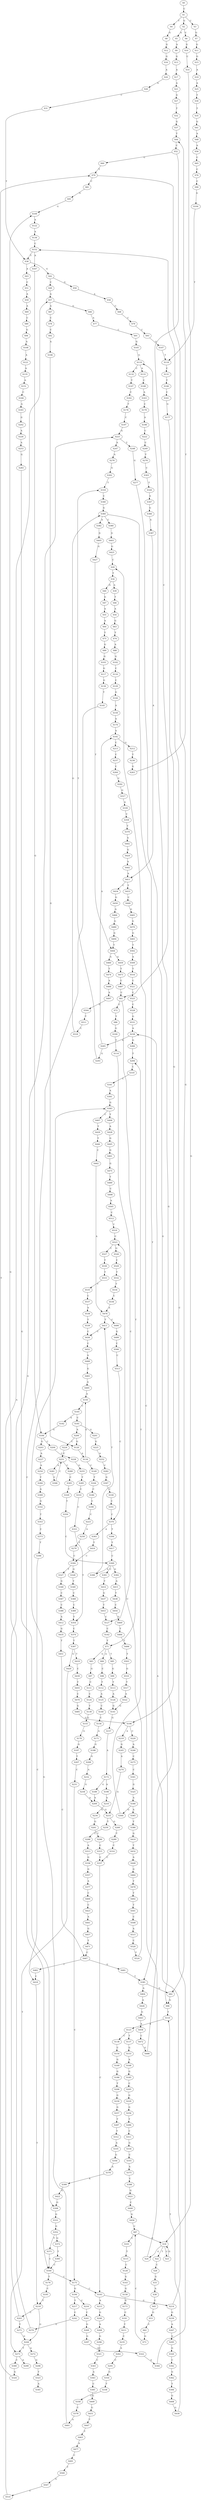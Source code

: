 strict digraph  {
	S0 -> S1 [ label = C ];
	S1 -> S2 [ label = G ];
	S1 -> S3 [ label = C ];
	S1 -> S4 [ label = T ];
	S2 -> S5 [ label = A ];
	S2 -> S6 [ label = C ];
	S3 -> S7 [ label = G ];
	S4 -> S8 [ label = G ];
	S5 -> S9 [ label = A ];
	S6 -> S10 [ label = G ];
	S7 -> S11 [ label = G ];
	S8 -> S12 [ label = G ];
	S9 -> S13 [ label = G ];
	S10 -> S14 [ label = C ];
	S11 -> S15 [ label = G ];
	S12 -> S16 [ label = G ];
	S13 -> S17 [ label = A ];
	S14 -> S18 [ label = G ];
	S15 -> S19 [ label = A ];
	S16 -> S20 [ label = A ];
	S17 -> S21 [ label = A ];
	S18 -> S22 [ label = T ];
	S18 -> S23 [ label = C ];
	S18 -> S24 [ label = G ];
	S19 -> S25 [ label = A ];
	S20 -> S26 [ label = A ];
	S21 -> S27 [ label = G ];
	S22 -> S28 [ label = C ];
	S23 -> S18 [ label = G ];
	S24 -> S29 [ label = C ];
	S25 -> S30 [ label = T ];
	S26 -> S31 [ label = C ];
	S27 -> S32 [ label = T ];
	S28 -> S33 [ label = G ];
	S29 -> S34 [ label = T ];
	S30 -> S35 [ label = T ];
	S31 -> S36 [ label = T ];
	S32 -> S37 [ label = G ];
	S33 -> S38 [ label = A ];
	S34 -> S39 [ label = A ];
	S34 -> S40 [ label = G ];
	S35 -> S41 [ label = G ];
	S36 -> S42 [ label = G ];
	S36 -> S43 [ label = A ];
	S37 -> S44 [ label = T ];
	S38 -> S45 [ label = C ];
	S39 -> S46 [ label = T ];
	S40 -> S47 [ label = G ];
	S41 -> S48 [ label = A ];
	S42 -> S49 [ label = C ];
	S42 -> S50 [ label = G ];
	S43 -> S51 [ label = C ];
	S44 -> S52 [ label = C ];
	S45 -> S53 [ label = G ];
	S46 -> S54 [ label = A ];
	S47 -> S55 [ label = A ];
	S48 -> S56 [ label = A ];
	S49 -> S57 [ label = A ];
	S50 -> S58 [ label = A ];
	S51 -> S59 [ label = A ];
	S52 -> S60 [ label = G ];
	S52 -> S61 [ label = C ];
	S53 -> S62 [ label = C ];
	S54 -> S63 [ label = G ];
	S55 -> S64 [ label = A ];
	S56 -> S65 [ label = C ];
	S57 -> S66 [ label = G ];
	S57 -> S67 [ label = A ];
	S58 -> S68 [ label = C ];
	S59 -> S69 [ label = A ];
	S60 -> S70 [ label = T ];
	S61 -> S71 [ label = T ];
	S61 -> S72 [ label = C ];
	S62 -> S73 [ label = G ];
	S63 -> S74 [ label = T ];
	S64 -> S75 [ label = T ];
	S65 -> S76 [ label = C ];
	S66 -> S77 [ label = A ];
	S67 -> S78 [ label = C ];
	S68 -> S79 [ label = C ];
	S69 -> S80 [ label = C ];
	S70 -> S81 [ label = C ];
	S70 -> S82 [ label = G ];
	S71 -> S83 [ label = G ];
	S71 -> S84 [ label = A ];
	S71 -> S85 [ label = T ];
	S72 -> S86 [ label = T ];
	S73 -> S87 [ label = C ];
	S74 -> S88 [ label = A ];
	S75 -> S89 [ label = G ];
	S76 -> S90 [ label = C ];
	S77 -> S91 [ label = C ];
	S78 -> S92 [ label = C ];
	S79 -> S93 [ label = C ];
	S80 -> S94 [ label = G ];
	S81 -> S95 [ label = G ];
	S82 -> S96 [ label = G ];
	S83 -> S97 [ label = G ];
	S84 -> S98 [ label = C ];
	S85 -> S99 [ label = G ];
	S86 -> S100 [ label = G ];
	S87 -> S101 [ label = C ];
	S87 -> S18 [ label = G ];
	S88 -> S102 [ label = G ];
	S89 -> S103 [ label = G ];
	S90 -> S104 [ label = G ];
	S91 -> S105 [ label = G ];
	S92 -> S106 [ label = A ];
	S93 -> S107 [ label = G ];
	S94 -> S108 [ label = A ];
	S95 -> S109 [ label = G ];
	S96 -> S110 [ label = T ];
	S97 -> S111 [ label = C ];
	S98 -> S112 [ label = T ];
	S99 -> S113 [ label = T ];
	S100 -> S114 [ label = T ];
	S101 -> S115 [ label = T ];
	S102 -> S116 [ label = C ];
	S103 -> S117 [ label = G ];
	S104 -> S118 [ label = T ];
	S105 -> S119 [ label = G ];
	S106 -> S120 [ label = G ];
	S107 -> S118 [ label = T ];
	S108 -> S121 [ label = A ];
	S109 -> S122 [ label = A ];
	S110 -> S123 [ label = A ];
	S111 -> S124 [ label = C ];
	S112 -> S125 [ label = A ];
	S113 -> S126 [ label = A ];
	S114 -> S127 [ label = C ];
	S115 -> S128 [ label = C ];
	S116 -> S129 [ label = C ];
	S117 -> S130 [ label = G ];
	S118 -> S131 [ label = C ];
	S119 -> S132 [ label = C ];
	S119 -> S133 [ label = A ];
	S120 -> S134 [ label = A ];
	S121 -> S135 [ label = A ];
	S122 -> S136 [ label = A ];
	S123 -> S137 [ label = T ];
	S123 -> S138 [ label = C ];
	S124 -> S139 [ label = T ];
	S125 -> S140 [ label = C ];
	S126 -> S141 [ label = G ];
	S127 -> S142 [ label = C ];
	S128 -> S143 [ label = G ];
	S129 -> S144 [ label = G ];
	S130 -> S145 [ label = T ];
	S131 -> S146 [ label = T ];
	S132 -> S147 [ label = T ];
	S133 -> S148 [ label = C ];
	S134 -> S149 [ label = C ];
	S134 -> S150 [ label = A ];
	S135 -> S151 [ label = A ];
	S136 -> S152 [ label = C ];
	S137 -> S153 [ label = G ];
	S138 -> S154 [ label = C ];
	S139 -> S155 [ label = G ];
	S140 -> S156 [ label = C ];
	S141 -> S157 [ label = G ];
	S142 -> S71 [ label = T ];
	S143 -> S158 [ label = G ];
	S144 -> S159 [ label = A ];
	S145 -> S160 [ label = C ];
	S146 -> S161 [ label = C ];
	S147 -> S162 [ label = C ];
	S148 -> S163 [ label = A ];
	S149 -> S164 [ label = T ];
	S150 -> S165 [ label = C ];
	S151 -> S166 [ label = C ];
	S152 -> S167 [ label = A ];
	S152 -> S36 [ label = T ];
	S153 -> S168 [ label = A ];
	S154 -> S169 [ label = G ];
	S155 -> S170 [ label = G ];
	S156 -> S171 [ label = A ];
	S157 -> S172 [ label = A ];
	S158 -> S173 [ label = G ];
	S159 -> S174 [ label = A ];
	S160 -> S175 [ label = C ];
	S160 -> S176 [ label = T ];
	S161 -> S177 [ label = G ];
	S162 -> S178 [ label = T ];
	S163 -> S179 [ label = C ];
	S164 -> S180 [ label = C ];
	S165 -> S181 [ label = C ];
	S165 -> S182 [ label = A ];
	S166 -> S183 [ label = A ];
	S167 -> S184 [ label = G ];
	S168 -> S185 [ label = G ];
	S169 -> S186 [ label = G ];
	S170 -> S187 [ label = G ];
	S171 -> S188 [ label = G ];
	S172 -> S189 [ label = G ];
	S172 -> S190 [ label = A ];
	S173 -> S191 [ label = C ];
	S174 -> S192 [ label = A ];
	S175 -> S193 [ label = C ];
	S175 -> S194 [ label = G ];
	S176 -> S195 [ label = C ];
	S177 -> S196 [ label = G ];
	S178 -> S197 [ label = C ];
	S179 -> S198 [ label = A ];
	S180 -> S199 [ label = C ];
	S181 -> S200 [ label = A ];
	S181 -> S201 [ label = G ];
	S182 -> S184 [ label = G ];
	S183 -> S202 [ label = G ];
	S184 -> S203 [ label = G ];
	S184 -> S204 [ label = C ];
	S185 -> S205 [ label = C ];
	S186 -> S206 [ label = T ];
	S187 -> S207 [ label = T ];
	S188 -> S208 [ label = G ];
	S189 -> S209 [ label = A ];
	S190 -> S210 [ label = A ];
	S191 -> S211 [ label = T ];
	S192 -> S212 [ label = G ];
	S192 -> S213 [ label = C ];
	S193 -> S214 [ label = G ];
	S193 -> S215 [ label = A ];
	S194 -> S216 [ label = C ];
	S194 -> S217 [ label = T ];
	S195 -> S218 [ label = T ];
	S196 -> S219 [ label = A ];
	S196 -> S220 [ label = C ];
	S197 -> S221 [ label = G ];
	S198 -> S222 [ label = C ];
	S199 -> S223 [ label = C ];
	S200 -> S120 [ label = G ];
	S200 -> S224 [ label = C ];
	S201 -> S225 [ label = G ];
	S202 -> S226 [ label = A ];
	S203 -> S227 [ label = A ];
	S204 -> S228 [ label = C ];
	S205 -> S229 [ label = G ];
	S206 -> S230 [ label = G ];
	S207 -> S231 [ label = C ];
	S208 -> S232 [ label = A ];
	S209 -> S233 [ label = G ];
	S210 -> S234 [ label = G ];
	S211 -> S235 [ label = C ];
	S212 -> S236 [ label = T ];
	S213 -> S237 [ label = C ];
	S214 -> S238 [ label = A ];
	S214 -> S239 [ label = G ];
	S215 -> S240 [ label = G ];
	S216 -> S241 [ label = C ];
	S217 -> S242 [ label = C ];
	S218 -> S243 [ label = C ];
	S218 -> S244 [ label = G ];
	S219 -> S245 [ label = G ];
	S220 -> S246 [ label = A ];
	S221 -> S247 [ label = A ];
	S221 -> S248 [ label = T ];
	S222 -> S249 [ label = C ];
	S223 -> S250 [ label = A ];
	S224 -> S251 [ label = C ];
	S225 -> S252 [ label = A ];
	S226 -> S253 [ label = A ];
	S227 -> S254 [ label = A ];
	S228 -> S255 [ label = G ];
	S229 -> S256 [ label = G ];
	S230 -> S257 [ label = G ];
	S231 -> S175 [ label = C ];
	S232 -> S258 [ label = G ];
	S233 -> S259 [ label = T ];
	S233 -> S260 [ label = G ];
	S234 -> S261 [ label = G ];
	S235 -> S262 [ label = A ];
	S236 -> S263 [ label = G ];
	S237 -> S264 [ label = C ];
	S238 -> S265 [ label = A ];
	S238 -> S266 [ label = G ];
	S239 -> S267 [ label = A ];
	S240 -> S268 [ label = A ];
	S241 -> S269 [ label = G ];
	S242 -> S270 [ label = G ];
	S243 -> S271 [ label = T ];
	S243 -> S221 [ label = G ];
	S244 -> S272 [ label = A ];
	S244 -> S273 [ label = T ];
	S245 -> S274 [ label = A ];
	S246 -> S275 [ label = C ];
	S247 -> S276 [ label = A ];
	S248 -> S277 [ label = G ];
	S249 -> S278 [ label = T ];
	S250 -> S279 [ label = T ];
	S251 -> S280 [ label = C ];
	S251 -> S281 [ label = A ];
	S252 -> S282 [ label = C ];
	S253 -> S283 [ label = G ];
	S254 -> S284 [ label = T ];
	S255 -> S285 [ label = T ];
	S256 -> S286 [ label = T ];
	S257 -> S287 [ label = T ];
	S258 -> S209 [ label = A ];
	S259 -> S288 [ label = C ];
	S260 -> S289 [ label = T ];
	S261 -> S290 [ label = T ];
	S262 -> S291 [ label = C ];
	S263 -> S44 [ label = T ];
	S264 -> S292 [ label = C ];
	S265 -> S192 [ label = A ];
	S265 -> S293 [ label = G ];
	S266 -> S294 [ label = T ];
	S267 -> S295 [ label = G ];
	S268 -> S296 [ label = G ];
	S269 -> S297 [ label = G ];
	S270 -> S109 [ label = G ];
	S271 -> S244 [ label = G ];
	S272 -> S298 [ label = G ];
	S273 -> S299 [ label = A ];
	S273 -> S300 [ label = C ];
	S274 -> S233 [ label = G ];
	S275 -> S301 [ label = C ];
	S276 -> S302 [ label = G ];
	S277 -> S96 [ label = G ];
	S278 -> S303 [ label = C ];
	S279 -> S304 [ label = C ];
	S280 -> S305 [ label = C ];
	S281 -> S306 [ label = C ];
	S282 -> S307 [ label = G ];
	S283 -> S308 [ label = G ];
	S284 -> S309 [ label = A ];
	S285 -> S310 [ label = C ];
	S286 -> S311 [ label = C ];
	S287 -> S312 [ label = T ];
	S288 -> S313 [ label = A ];
	S289 -> S314 [ label = C ];
	S290 -> S315 [ label = C ];
	S291 -> S316 [ label = G ];
	S292 -> S317 [ label = G ];
	S293 -> S318 [ label = T ];
	S294 -> S319 [ label = C ];
	S295 -> S320 [ label = G ];
	S296 -> S321 [ label = C ];
	S297 -> S322 [ label = A ];
	S298 -> S323 [ label = T ];
	S300 -> S324 [ label = G ];
	S301 -> S325 [ label = G ];
	S302 -> S318 [ label = T ];
	S303 -> S326 [ label = T ];
	S304 -> S327 [ label = T ];
	S304 -> S328 [ label = G ];
	S305 -> S329 [ label = T ];
	S306 -> S251 [ label = C ];
	S307 -> S330 [ label = C ];
	S308 -> S331 [ label = G ];
	S309 -> S332 [ label = G ];
	S310 -> S333 [ label = C ];
	S311 -> S334 [ label = G ];
	S312 -> S335 [ label = A ];
	S313 -> S336 [ label = G ];
	S314 -> S337 [ label = C ];
	S315 -> S337 [ label = C ];
	S316 -> S338 [ label = T ];
	S317 -> S339 [ label = A ];
	S318 -> S340 [ label = C ];
	S319 -> S341 [ label = C ];
	S320 -> S342 [ label = C ];
	S321 -> S343 [ label = C ];
	S322 -> S344 [ label = A ];
	S323 -> S345 [ label = A ];
	S324 -> S70 [ label = T ];
	S325 -> S346 [ label = A ];
	S326 -> S347 [ label = A ];
	S327 -> S348 [ label = G ];
	S328 -> S349 [ label = T ];
	S329 -> S350 [ label = T ];
	S330 -> S351 [ label = C ];
	S331 -> S352 [ label = G ];
	S332 -> S353 [ label = T ];
	S333 -> S354 [ label = T ];
	S334 -> S355 [ label = C ];
	S335 -> S356 [ label = G ];
	S336 -> S357 [ label = G ];
	S337 -> S193 [ label = C ];
	S338 -> S358 [ label = C ];
	S339 -> S359 [ label = C ];
	S340 -> S360 [ label = G ];
	S341 -> S361 [ label = A ];
	S342 -> S362 [ label = G ];
	S343 -> S363 [ label = A ];
	S344 -> S152 [ label = C ];
	S346 -> S364 [ label = G ];
	S346 -> S365 [ label = A ];
	S347 -> S366 [ label = G ];
	S348 -> S367 [ label = C ];
	S349 -> S368 [ label = C ];
	S350 -> S369 [ label = C ];
	S351 -> S370 [ label = C ];
	S352 -> S371 [ label = T ];
	S352 -> S372 [ label = G ];
	S353 -> S373 [ label = C ];
	S354 -> S374 [ label = C ];
	S355 -> S375 [ label = A ];
	S356 -> S376 [ label = A ];
	S357 -> S377 [ label = A ];
	S358 -> S378 [ label = C ];
	S359 -> S379 [ label = T ];
	S360 -> S380 [ label = C ];
	S360 -> S381 [ label = T ];
	S360 -> S382 [ label = A ];
	S361 -> S383 [ label = G ];
	S362 -> S384 [ label = T ];
	S363 -> S385 [ label = C ];
	S364 -> S294 [ label = T ];
	S365 -> S386 [ label = T ];
	S366 -> S387 [ label = A ];
	S367 -> S388 [ label = C ];
	S368 -> S389 [ label = C ];
	S369 -> S390 [ label = A ];
	S369 -> S391 [ label = C ];
	S369 -> S392 [ label = G ];
	S370 -> S393 [ label = A ];
	S370 -> S394 [ label = T ];
	S371 -> S160 [ label = C ];
	S372 -> S395 [ label = T ];
	S373 -> S396 [ label = T ];
	S374 -> S397 [ label = T ];
	S375 -> S398 [ label = C ];
	S376 -> S399 [ label = A ];
	S377 -> S400 [ label = C ];
	S378 -> S401 [ label = A ];
	S379 -> S402 [ label = A ];
	S380 -> S403 [ label = G ];
	S381 -> S404 [ label = A ];
	S381 -> S82 [ label = G ];
	S382 -> S405 [ label = G ];
	S383 -> S406 [ label = T ];
	S383 -> S407 [ label = C ];
	S384 -> S408 [ label = G ];
	S385 -> S409 [ label = G ];
	S386 -> S410 [ label = G ];
	S387 -> S411 [ label = A ];
	S388 -> S412 [ label = A ];
	S389 -> S354 [ label = T ];
	S390 -> S413 [ label = T ];
	S391 -> S414 [ label = T ];
	S392 -> S415 [ label = A ];
	S393 -> S416 [ label = T ];
	S394 -> S417 [ label = T ];
	S395 -> S160 [ label = C ];
	S396 -> S418 [ label = C ];
	S397 -> S419 [ label = T ];
	S397 -> S420 [ label = G ];
	S398 -> S421 [ label = G ];
	S399 -> S422 [ label = G ];
	S400 -> S423 [ label = C ];
	S401 -> S383 [ label = G ];
	S402 -> S424 [ label = G ];
	S403 -> S425 [ label = G ];
	S404 -> S426 [ label = A ];
	S405 -> S427 [ label = G ];
	S406 -> S428 [ label = A ];
	S407 -> S429 [ label = T ];
	S408 -> S430 [ label = G ];
	S409 -> S431 [ label = G ];
	S410 -> S432 [ label = T ];
	S411 -> S433 [ label = T ];
	S411 -> S434 [ label = C ];
	S412 -> S435 [ label = G ];
	S413 -> S436 [ label = C ];
	S414 -> S437 [ label = G ];
	S415 -> S438 [ label = T ];
	S416 -> S304 [ label = C ];
	S417 -> S369 [ label = C ];
	S418 -> S218 [ label = T ];
	S419 -> S439 [ label = C ];
	S420 -> S273 [ label = T ];
	S421 -> S440 [ label = C ];
	S422 -> S308 [ label = G ];
	S423 -> S441 [ label = A ];
	S424 -> S442 [ label = A ];
	S425 -> S29 [ label = C ];
	S426 -> S443 [ label = G ];
	S427 -> S444 [ label = T ];
	S428 -> S445 [ label = G ];
	S429 -> S446 [ label = T ];
	S430 -> S110 [ label = T ];
	S431 -> S447 [ label = T ];
	S432 -> S448 [ label = A ];
	S433 -> S449 [ label = C ];
	S434 -> S450 [ label = G ];
	S435 -> S451 [ label = T ];
	S436 -> S452 [ label = C ];
	S437 -> S453 [ label = T ];
	S438 -> S454 [ label = C ];
	S439 -> S455 [ label = T ];
	S440 -> S456 [ label = G ];
	S441 -> S457 [ label = G ];
	S442 -> S411 [ label = A ];
	S443 -> S458 [ label = A ];
	S444 -> S459 [ label = G ];
	S444 -> S460 [ label = A ];
	S445 -> S461 [ label = G ];
	S446 -> S462 [ label = C ];
	S447 -> S463 [ label = T ];
	S448 -> S464 [ label = G ];
	S449 -> S465 [ label = G ];
	S450 -> S466 [ label = A ];
	S451 -> S467 [ label = C ];
	S452 -> S468 [ label = A ];
	S453 -> S127 [ label = C ];
	S454 -> S469 [ label = G ];
	S455 -> S470 [ label = C ];
	S456 -> S87 [ label = C ];
	S457 -> S471 [ label = T ];
	S458 -> S472 [ label = C ];
	S459 -> S473 [ label = T ];
	S460 -> S474 [ label = T ];
	S461 -> S475 [ label = G ];
	S462 -> S476 [ label = A ];
	S463 -> S477 [ label = A ];
	S464 -> S478 [ label = T ];
	S465 -> S479 [ label = G ];
	S466 -> S480 [ label = G ];
	S467 -> S481 [ label = G ];
	S467 -> S482 [ label = T ];
	S468 -> S483 [ label = G ];
	S469 -> S484 [ label = T ];
	S470 -> S485 [ label = G ];
	S471 -> S467 [ label = C ];
	S472 -> S486 [ label = G ];
	S473 -> S487 [ label = C ];
	S474 -> S488 [ label = A ];
	S475 -> S489 [ label = T ];
	S476 -> S413 [ label = T ];
	S476 -> S490 [ label = C ];
	S477 -> S491 [ label = C ];
	S478 -> S492 [ label = T ];
	S479 -> S493 [ label = G ];
	S480 -> S494 [ label = G ];
	S481 -> S381 [ label = T ];
	S482 -> S418 [ label = C ];
	S483 -> S495 [ label = A ];
	S484 -> S496 [ label = T ];
	S485 -> S196 [ label = G ];
	S486 -> S119 [ label = G ];
	S487 -> S61 [ label = C ];
	S488 -> S497 [ label = A ];
	S489 -> S498 [ label = C ];
	S490 -> S499 [ label = G ];
	S491 -> S500 [ label = T ];
	S492 -> S501 [ label = T ];
	S493 -> S502 [ label = T ];
	S494 -> S444 [ label = T ];
	S495 -> S150 [ label = A ];
	S496 -> S503 [ label = T ];
	S497 -> S504 [ label = G ];
	S498 -> S505 [ label = A ];
	S499 -> S506 [ label = C ];
	S500 -> S507 [ label = G ];
	S501 -> S508 [ label = C ];
	S502 -> S509 [ label = A ];
	S503 -> S510 [ label = G ];
	S504 -> S511 [ label = T ];
	S505 -> S512 [ label = C ];
	S506 -> S513 [ label = C ];
	S507 -> S514 [ label = C ];
	S508 -> S515 [ label = A ];
	S509 -> S516 [ label = T ];
	S510 -> S517 [ label = T ];
	S511 -> S518 [ label = C ];
	S512 -> S519 [ label = T ];
	S513 -> S370 [ label = C ];
	S514 -> S57 [ label = A ];
	S515 -> S520 [ label = C ];
	S516 -> S521 [ label = C ];
	S517 -> S522 [ label = A ];
	S518 -> S360 [ label = G ];
	S519 -> S523 [ label = C ];
	S520 -> S524 [ label = T ];
	S521 -> S525 [ label = C ];
	S522 -> S141 [ label = G ];
	S523 -> S526 [ label = G ];
	S523 -> S527 [ label = C ];
	S524 -> S523 [ label = C ];
	S525 -> S528 [ label = C ];
	S526 -> S529 [ label = C ];
	S527 -> S530 [ label = T ];
	S528 -> S531 [ label = G ];
	S529 -> S532 [ label = T ];
	S530 -> S533 [ label = T ];
	S531 -> S238 [ label = A ];
	S532 -> S534 [ label = T ];
	S533 -> S535 [ label = T ];
	S534 -> S536 [ label = C ];
	S535 -> S537 [ label = C ];
	S536 -> S476 [ label = A ];
	S537 -> S538 [ label = A ];
	S538 -> S539 [ label = T ];
	S539 -> S436 [ label = C ];
}
